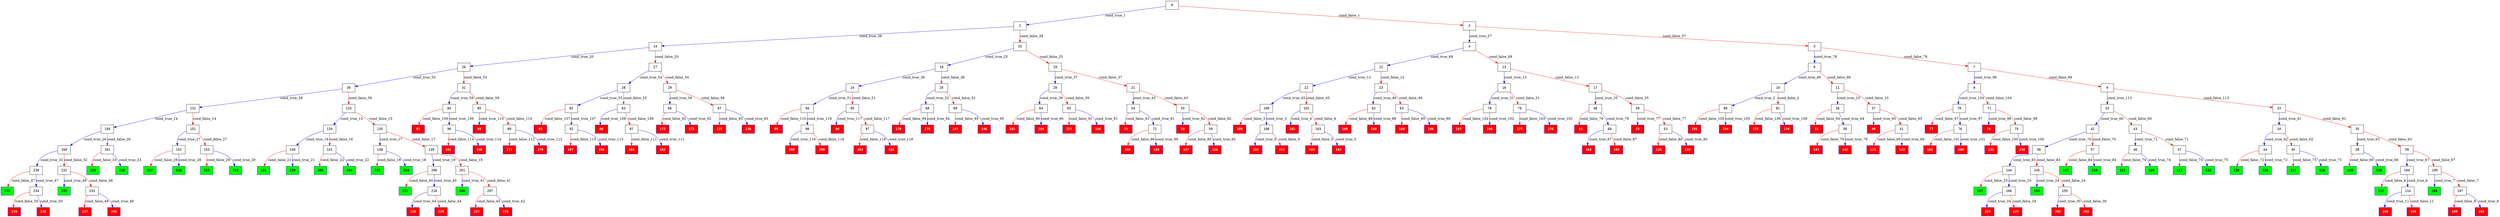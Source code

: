 digraph ExecutionTree {
	node [color=black fontname=Courier height=.5 shape=record]
	235 [color=blue, fillcolor=green, style=filled, fontcolor=black, fontname="Courier-Bold"]
	232 [color=blue, fillcolor=green, style=filled, fontcolor=black, fontname="Courier-Bold"]
	221 [color=blue, fillcolor=green, style=filled, fontcolor=black, fontname="Courier-Bold"]
	220 [color=blue, fillcolor=green, style=filled, fontcolor=black, fontname="Courier-Bold"]
	219 [color=blue, fillcolor=green, style=filled, fontcolor=black, fontname="Courier-Bold"]
	218 [color=blue, fillcolor=green, style=filled, fontcolor=black, fontname="Courier-Bold"]
	217 [color=blue, fillcolor=green, style=filled, fontcolor=black, fontname="Courier-Bold"]
	216 [color=blue, fillcolor=green, style=filled, fontcolor=black, fontname="Courier-Bold"]
	215 [color=blue, fillcolor=green, style=filled, fontcolor=black, fontname="Courier-Bold"]
	214 [color=blue, fillcolor=green, style=filled, fontcolor=black, fontname="Courier-Bold"]
	213 [color=blue, fillcolor=green, style=filled, fontcolor=black, fontname="Courier-Bold"]
	212 [color=blue, fillcolor=green, style=filled, fontcolor=black, fontname="Courier-Bold"]
	211 [color=blue, fillcolor=green, style=filled, fontcolor=black, fontname="Courier-Bold"]
	206 [color=blue, fillcolor=green, style=filled, fontcolor=black, fontname="Courier-Bold"]
	205 [color=blue, fillcolor=green, style=filled, fontcolor=black, fontname="Courier-Bold"]
	204 [color=blue, fillcolor=green, style=filled, fontcolor=black, fontname="Courier-Bold"]
	167 [color=blue, fillcolor=green, style=filled, fontcolor=black, fontname="Courier-Bold"]
	154 [color=blue, fillcolor=green, style=filled, fontcolor=black, fontname="Courier-Bold"]
	129 [color=blue, fillcolor=green, style=filled, fontcolor=black, fontname="Courier-Bold"]
	128 [color=blue, fillcolor=green, style=filled, fontcolor=black, fontname="Courier-Bold"]
	121 [color=blue, fillcolor=green, style=filled, fontcolor=black, fontname="Courier-Bold"]
	120 [color=blue, fillcolor=green, style=filled, fontcolor=black, fontname="Courier-Bold"]
	119 [color=blue, fillcolor=green, style=filled, fontcolor=black, fontname="Courier-Bold"]
	118 [color=blue, fillcolor=green, style=filled, fontcolor=black, fontname="Courier-Bold"]
	117 [color=blue, fillcolor=green, style=filled, fontcolor=black, fontname="Courier-Bold"]
	116 [color=blue, fillcolor=green, style=filled, fontcolor=black, fontname="Courier-Bold"]
	115 [color=blue, fillcolor=green, style=filled, fontcolor=black, fontname="Courier-Bold"]
	113 [color=blue, fillcolor=green, style=filled, fontcolor=black, fontname="Courier-Bold"]
	112 [color=blue, fillcolor=green, style=filled, fontcolor=black, fontname="Courier-Bold"]
	111 [color=blue, fillcolor=green, style=filled, fontcolor=black, fontname="Courier-Bold"]
	110 [color=blue, fillcolor=green, style=filled, fontcolor=black, fontname="Courier-Bold"]
	106 [color=blue, fillcolor=green, style=filled, fontcolor=black, fontname="Courier-Bold"]
	197 [color=blue, fillcolor=red, style=filled, fontcolor=white, fontname="Courier-Bold"]
	195 [color=blue, fillcolor=red, style=filled, fontcolor=white, fontname="Courier-Bold"]
	193 [color=blue, fillcolor=red, style=filled, fontcolor=white, fontname="Courier-Bold"]
	191 [color=blue, fillcolor=red, style=filled, fontcolor=white, fontname="Courier-Bold"]
	189 [color=blue, fillcolor=red, style=filled, fontcolor=white, fontname="Courier-Bold"]
	187 [color=blue, fillcolor=red, style=filled, fontcolor=white, fontname="Courier-Bold"]
	185 [color=blue, fillcolor=red, style=filled, fontcolor=white, fontname="Courier-Bold"]
	183 [color=blue, fillcolor=red, style=filled, fontcolor=white, fontname="Courier-Bold"]
	181 [color=blue, fillcolor=red, style=filled, fontcolor=white, fontname="Courier-Bold"]
	179 [color=blue, fillcolor=red, style=filled, fontcolor=white, fontname="Courier-Bold"]
	164 [color=blue, fillcolor=red, style=filled, fontcolor=white, fontname="Courier-Bold"]
	177 [color=blue, fillcolor=red, style=filled, fontcolor=white, fontname="Courier-Bold"]
	175 [color=blue, fillcolor=red, style=filled, fontcolor=white, fontname="Courier-Bold"]
	173 [color=blue, fillcolor=red, style=filled, fontcolor=white, fontname="Courier-Bold"]
	171 [color=blue, fillcolor=red, style=filled, fontcolor=white, fontname="Courier-Bold"]
	169 [color=blue, fillcolor=red, style=filled, fontcolor=white, fontname="Courier-Bold"]
	165 [color=blue, fillcolor=red, style=filled, fontcolor=white, fontname="Courier-Bold"]
	163 [color=blue, fillcolor=red, style=filled, fontcolor=white, fontname="Courier-Bold"]
	159 [color=blue, fillcolor=red, style=filled, fontcolor=white, fontname="Courier-Bold"]
	208 [color=blue, fillcolor=red, style=filled, fontcolor=white, fontname="Courier-Bold"]
	157 [color=blue, fillcolor=red, style=filled, fontcolor=white, fontname="Courier-Bold"]
	202 [color=blue, fillcolor=red, style=filled, fontcolor=white, fontname="Courier-Bold"]
	149 [color=blue, fillcolor=red, style=filled, fontcolor=white, fontname="Courier-Bold"]
	147 [color=blue, fillcolor=red, style=filled, fontcolor=white, fontname="Courier-Bold"]
	143 [color=blue, fillcolor=red, style=filled, fontcolor=white, fontname="Courier-Bold"]
	228 [color=blue, fillcolor=red, style=filled, fontcolor=white, fontname="Courier-Bold"]
	186 [color=blue, fillcolor=red, style=filled, fontcolor=white, fontname="Courier-Bold"]
	137 [color=blue, fillcolor=red, style=filled, fontcolor=white, fontname="Courier-Bold"]
	131 [color=blue, fillcolor=red, style=filled, fontcolor=white, fontname="Courier-Bold"]
	127 [color=blue, fillcolor=red, style=filled, fontcolor=white, fontname="Courier-Bold"]
	125 [color=blue, fillcolor=red, style=filled, fontcolor=white, fontname="Courier-Bold"]
	123 [color=blue, fillcolor=red, style=filled, fontcolor=white, fontname="Courier-Bold"]
	142 [color=blue, fillcolor=red, style=filled, fontcolor=white, fontname="Courier-Bold"]
	109 [color=blue, fillcolor=red, style=filled, fontcolor=white, fontname="Courier-Bold"]
	188 [color=blue, fillcolor=red, style=filled, fontcolor=white, fontname="Courier-Bold"]
	192 [color=blue, fillcolor=red, style=filled, fontcolor=white, fontname="Courier-Bold"]
	102 [color=blue, fillcolor=red, style=filled, fontcolor=white, fontname="Courier-Bold"]
	99 [color=blue, fillcolor=red, style=filled, fontcolor=white, fontname="Courier-Bold"]
	224 [color=blue, fillcolor=red, style=filled, fontcolor=white, fontname="Courier-Bold"]
	182 [color=blue, fillcolor=red, style=filled, fontcolor=white, fontname="Courier-Bold"]
	96 [color=blue, fillcolor=red, style=filled, fontcolor=white, fontname="Courier-Bold"]
	93 [color=blue, fillcolor=red, style=filled, fontcolor=white, fontname="Courier-Bold"]
	91 [color=blue, fillcolor=red, style=filled, fontcolor=white, fontname="Courier-Bold"]
	170 [color=blue, fillcolor=red, style=filled, fontcolor=white, fontname="Courier-Bold"]
	162 [color=blue, fillcolor=red, style=filled, fontcolor=white, fontname="Courier-Bold"]
	88 [color=blue, fillcolor=red, style=filled, fontcolor=white, fontname="Courier-Bold"]
	86 [color=blue, fillcolor=red, style=filled, fontcolor=white, fontname="Courier-Bold"]
	174 [color=blue, fillcolor=red, style=filled, fontcolor=white, fontname="Courier-Bold"]
	176 [color=blue, fillcolor=red, style=filled, fontcolor=white, fontname="Courier-Bold"]
	180 [color=blue, fillcolor=red, style=filled, fontcolor=white, fontname="Courier-Bold"]
	77 [color=blue, fillcolor=red, style=filled, fontcolor=white, fontname="Courier-Bold"]
	130 [color=blue, fillcolor=red, style=filled, fontcolor=white, fontname="Courier-Bold"]
	73 [color=blue, fillcolor=red, style=filled, fontcolor=white, fontname="Courier-Bold"]
	74 [color=blue, fillcolor=red, style=filled, fontcolor=white, fontname="Courier-Bold"]
	146 [color=blue, fillcolor=red, style=filled, fontcolor=white, fontname="Courier-Bold"]
	136 [color=blue, fillcolor=red, style=filled, fontcolor=white, fontname="Courier-Bold"]
	156 [color=blue, fillcolor=red, style=filled, fontcolor=white, fontname="Courier-Bold"]
	148 [color=blue, fillcolor=red, style=filled, fontcolor=white, fontname="Courier-Bold"]
	61 [color=blue, fillcolor=red, style=filled, fontcolor=white, fontname="Courier-Bold"]
	126 [color=blue, fillcolor=red, style=filled, fontcolor=white, fontname="Courier-Bold"]
	194 [color=blue, fillcolor=red, style=filled, fontcolor=white, fontname="Courier-Bold"]
	58 [color=blue, fillcolor=red, style=filled, fontcolor=white, fontname="Courier-Bold"]
	124 [color=blue, fillcolor=red, style=filled, fontcolor=white, fontname="Courier-Bold"]
	51 [color=blue, fillcolor=red, style=filled, fontcolor=white, fontname="Courier-Bold"]
	52 [color=blue, fillcolor=red, style=filled, fontcolor=white, fontname="Courier-Bold"]
	122 [color=blue, fillcolor=red, style=filled, fontcolor=white, fontname="Courier-Bold"]
	198 [color=blue, fillcolor=red, style=filled, fontcolor=white, fontname="Courier-Bold"]
	222 [color=blue, fillcolor=red, style=filled, fontcolor=white, fontname="Courier-Bold"]
	40 [color=blue, fillcolor=red, style=filled, fontcolor=white, fontname="Courier-Bold"]
	190 [color=blue, fillcolor=red, style=filled, fontcolor=white, fontname="Courier-Bold"]
	172 [color=blue, fillcolor=red, style=filled, fontcolor=white, fontname="Courier-Bold"]
	196 [color=blue, fillcolor=red, style=filled, fontcolor=white, fontname="Courier-Bold"]
	178 [color=blue, fillcolor=red, style=filled, fontcolor=white, fontname="Courier-Bold"]
	239 [color=blue, fillcolor=red, style=filled, fontcolor=white, fontname="Courier-Bold"]
	168 [color=blue, fillcolor=red, style=filled, fontcolor=white, fontname="Courier-Bold"]
	237 [color=blue, fillcolor=red, style=filled, fontcolor=white, fontname="Courier-Bold"]
	236 [color=blue, fillcolor=red, style=filled, fontcolor=white, fontname="Courier-Bold"]
	229 [color=blue, fillcolor=red, style=filled, fontcolor=white, fontname="Courier-Bold"]
	227 [color=blue, fillcolor=red, style=filled, fontcolor=white, fontname="Courier-Bold"]
	225 [color=blue, fillcolor=red, style=filled, fontcolor=white, fontname="Courier-Bold"]
	223 [color=blue, fillcolor=red, style=filled, fontcolor=white, fontname="Courier-Bold"]
	158 [color=blue, fillcolor=red, style=filled, fontcolor=white, fontname="Courier-Bold"]
	209 [color=blue, fillcolor=red, style=filled, fontcolor=white, fontname="Courier-Bold"]
	226 [color=blue, fillcolor=red, style=filled, fontcolor=white, fontname="Courier-Bold"]
	203 [color=blue, fillcolor=red, style=filled, fontcolor=white, fontname="Courier-Bold"]
	199 [color=blue, fillcolor=red, style=filled, fontcolor=white, fontname="Courier-Bold"]
	184 [color=blue, fillcolor=red, style=filled, fontcolor=white, fontname="Courier-Bold"]
	238 [color=blue, fillcolor=red, style=filled, fontcolor=white, fontname="Courier-Bold"]
	0 -> 2 [label=cond_true_1 color=blue]
	0 -> 3 [label=cond_false_1 color=red]
	2 -> 14 [label=cond_true_38 color=blue]
	2 -> 15 [label=cond_false_38 color=red]
	3 -> 4 [label=cond_true_57 color=blue]
	3 -> 5 [label=cond_false_57 color=red]
	10 -> 80 [label=cond_true_2 color=blue]
	10 -> 81 [label=cond_false_2 color=red]
	80 -> 194 [label=cond_true_105 color=blue]
	80 -> 195 [label=cond_false_105 color=red]
	81 -> 174 [label=cond_true_106 color=blue]
	81 -> 175 [label=cond_false_106 color=red]
	100 -> 108 [label=cond_true_3 color=blue]
	100 -> 109 [label=cond_false_3 color=red]
	108 -> 222 [label=cond_true_9 color=blue]
	108 -> 223 [label=cond_false_9 color=red]
	101 -> 102 [label=cond_true_4 color=blue]
	101 -> 103 [label=cond_false_4 color=red]
	103 -> 192 [label=cond_true_5 color=blue]
	103 -> 193 [label=cond_false_5 color=red]
	104 -> 114 [label=cond_true_6 color=blue]
	104 -> 115 [label=cond_false_6 color=red]
	114 -> 198 [label=cond_true_11 color=blue]
	114 -> 199 [label=cond_false_11 color=red]
	105 -> 106 [label=cond_true_7 color=blue]
	105 -> 107 [label=cond_false_7 color=red]
	107 -> 188 [label=cond_true_8 color=blue]
	107 -> 189 [label=cond_false_8 color=red]
	11 -> 36 [label=cond_true_10 color=blue]
	11 -> 37 [label=cond_false_10 color=red]
	36 -> 50 [label=cond_true_64 color=blue]
	36 -> 51 [label=cond_false_64 color=red]
	37 -> 40 [label=cond_true_65 color=blue]
	37 -> 41 [label=cond_false_65 color=red]
	12 -> 22 [label=cond_true_12 color=blue]
	12 -> 23 [label=cond_false_12 color=red]
	22 -> 100 [label=cond_true_45 color=blue]
	22 -> 101 [label=cond_false_45 color=red]
	23 -> 62 [label=cond_true_46 color=blue]
	23 -> 63 [label=cond_false_46 color=red]
	13 -> 16 [label=cond_true_13 color=blue]
	13 -> 17 [label=cond_false_13 color=red]
	16 -> 78 [label=cond_true_31 color=blue]
	16 -> 79 [label=cond_false_31 color=red]
	17 -> 48 [label=cond_true_35 color=blue]
	17 -> 49 [label=cond_false_35 color=red]
	132 -> 150 [label=cond_true_14 color=blue]
	132 -> 151 [label=cond_false_14 color=red]
	150 -> 160 [label=cond_true_26 color=blue]
	150 -> 161 [label=cond_false_26 color=red]
	151 -> 152 [label=cond_true_27 color=blue]
	151 -> 153 [label=cond_false_27 color=red]
	133 -> 134 [label=cond_true_15 color=blue]
	133 -> 135 [label=cond_false_15 color=red]
	134 -> 140 [label=cond_true_16 color=blue]
	134 -> 141 [label=cond_false_16 color=red]
	135 -> 138 [label=cond_true_17 color=blue]
	135 -> 139 [label=cond_false_17 color=red]
	140 -> 220 [label=cond_true_21 color=blue]
	140 -> 221 [label=cond_false_21 color=red]
	141 -> 204 [label=cond_true_22 color=blue]
	141 -> 205 [label=cond_false_22 color=red]
	138 -> 214 [label=cond_true_18 color=blue]
	138 -> 215 [label=cond_false_18 color=red]
	139 -> 200 [label=cond_true_19 color=blue]
	139 -> 201 [label=cond_false_19 color=red]
	200 -> 210 [label=cond_true_40 color=blue]
	200 -> 211 [label=cond_false_40 color=red]
	201 -> 206 [label=cond_true_41 color=blue]
	201 -> 207 [label=cond_false_41 color=red]
	14 -> 26 [label=cond_true_20 color=blue]
	14 -> 27 [label=cond_false_20 color=red]
	26 -> 30 [label=cond_true_53 color=blue]
	26 -> 31 [label=cond_false_53 color=red]
	27 -> 28 [label=cond_true_54 color=blue]
	27 -> 29 [label=cond_false_54 color=red]
	144 -> 166 [label=cond_true_23 color=blue]
	144 -> 167 [label=cond_false_23 color=red]
	166 -> 224 [label=cond_true_34 color=blue]
	166 -> 225 [label=cond_false_34 color=red]
	145 -> 154 [label=cond_true_24 color=blue]
	145 -> 155 [label=cond_false_24 color=red]
	155 -> 202 [label=cond_true_30 color=blue]
	155 -> 203 [label=cond_false_30 color=red]
	15 -> 18 [label=cond_true_25 color=blue]
	15 -> 19 [label=cond_false_25 color=red]
	18 -> 24 [label=cond_true_36 color=blue]
	18 -> 25 [label=cond_false_36 color=red]
	19 -> 20 [label=cond_true_37 color=blue]
	19 -> 21 [label=cond_false_37 color=red]
	160 -> 230 [label=cond_true_32 color=blue]
	160 -> 231 [label=cond_false_32 color=red]
	161 -> 218 [label=cond_true_33 color=blue]
	161 -> 219 [label=cond_false_33 color=red]
	152 -> 216 [label=cond_true_28 color=blue]
	152 -> 217 [label=cond_false_28 color=red]
	153 -> 212 [label=cond_true_29 color=blue]
	153 -> 213 [label=cond_false_29 color=red]
	78 -> 186 [label=cond_true_102 color=blue]
	78 -> 187 [label=cond_false_102 color=red]
	79 -> 176 [label=cond_true_103 color=blue]
	79 -> 177 [label=cond_false_103 color=red]
	230 -> 234 [label=cond_true_47 color=blue]
	230 -> 235 [label=cond_false_47 color=red]
	231 -> 232 [label=cond_true_48 color=blue]
	231 -> 233 [label=cond_false_48 color=red]
	48 -> 60 [label=cond_true_76 color=blue]
	48 -> 61 [label=cond_false_76 color=red]
	49 -> 52 [label=cond_true_77 color=blue]
	49 -> 53 [label=cond_false_77 color=red]
	24 -> 94 [label=cond_true_51 color=blue]
	24 -> 95 [label=cond_false_51 color=red]
	25 -> 68 [label=cond_true_52 color=blue]
	25 -> 69 [label=cond_false_52 color=red]
	20 -> 64 [label=cond_true_39 color=blue]
	20 -> 65 [label=cond_false_39 color=red]
	21 -> 54 [label=cond_true_43 color=blue]
	21 -> 55 [label=cond_false_43 color=red]
	64 -> 184 [label=cond_true_90 color=blue]
	64 -> 185 [label=cond_false_90 color=red]
	65 -> 156 [label=cond_true_91 color=blue]
	65 -> 157 [label=cond_false_91 color=red]
	210 -> 228 [label=cond_true_44 color=blue]
	210 -> 229 [label=cond_false_44 color=red]
	207 -> 226 [label=cond_true_42 color=blue]
	207 -> 227 [label=cond_false_42 color=red]
	54 -> 72 [label=cond_true_81 color=blue]
	54 -> 73 [label=cond_false_81 color=red]
	55 -> 58 [label=cond_true_82 color=blue]
	55 -> 59 [label=cond_false_82 color=red]
	62 -> 168 [label=cond_true_88 color=blue]
	62 -> 169 [label=cond_false_88 color=red]
	63 -> 148 [label=cond_true_89 color=blue]
	63 -> 149 [label=cond_false_89 color=red]
	234 -> 238 [label=cond_true_50 color=blue]
	234 -> 239 [label=cond_false_50 color=red]
	233 -> 236 [label=cond_true_49 color=blue]
	233 -> 237 [label=cond_false_49 color=red]
	94 -> 98 [label=cond_true_116 color=blue]
	94 -> 99 [label=cond_false_116 color=red]
	95 -> 96 [label=cond_true_117 color=blue]
	95 -> 97 [label=cond_false_117 color=red]
	68 -> 178 [label=cond_true_94 color=blue]
	68 -> 179 [label=cond_false_94 color=red]
	69 -> 146 [label=cond_true_95 color=blue]
	69 -> 147 [label=cond_false_95 color=red]
	30 -> 132 [label=cond_true_58 color=blue]
	30 -> 133 [label=cond_false_58 color=red]
	31 -> 84 [label=cond_true_59 color=blue]
	31 -> 85 [label=cond_false_59 color=red]
	28 -> 82 [label=cond_true_55 color=blue]
	28 -> 83 [label=cond_false_55 color=red]
	29 -> 66 [label=cond_true_56 color=blue]
	29 -> 67 [label=cond_false_56 color=red]
	82 -> 92 [label=cond_true_107 color=blue]
	82 -> 93 [label=cond_false_107 color=red]
	83 -> 86 [label=cond_true_108 color=blue]
	83 -> 87 [label=cond_false_108 color=red]
	66 -> 172 [label=cond_true_92 color=blue]
	66 -> 173 [label=cond_false_92 color=red]
	67 -> 136 [label=cond_true_93 color=blue]
	67 -> 137 [label=cond_false_93 color=red]
	4 -> 12 [label=cond_true_68 color=blue]
	4 -> 13 [label=cond_false_68 color=red]
	5 -> 6 [label=cond_true_78 color=blue]
	5 -> 7 [label=cond_false_78 color=red]
	84 -> 90 [label=cond_true_109 color=blue]
	84 -> 91 [label=cond_false_109 color=red]
	85 -> 88 [label=cond_true_110 color=blue]
	85 -> 89 [label=cond_false_110 color=red]
	32 -> 42 [label=cond_true_60 color=blue]
	32 -> 43 [label=cond_false_60 color=red]
	42 -> 56 [label=cond_true_70 color=blue]
	42 -> 57 [label=cond_false_70 color=red]
	43 -> 46 [label=cond_true_71 color=blue]
	43 -> 47 [label=cond_false_71 color=red]
	33 -> 34 [label=cond_true_61 color=blue]
	33 -> 35 [label=cond_false_61 color=red]
	34 -> 44 [label=cond_true_62 color=blue]
	34 -> 45 [label=cond_false_62 color=red]
	35 -> 38 [label=cond_true_63 color=blue]
	35 -> 39 [label=cond_false_63 color=red]
	44 -> 128 [label=cond_true_72 color=blue]
	44 -> 129 [label=cond_false_72 color=red]
	45 -> 110 [label=cond_true_73 color=blue]
	45 -> 111 [label=cond_false_73 color=red]
	38 -> 118 [label=cond_true_66 color=blue]
	38 -> 119 [label=cond_false_66 color=red]
	39 -> 104 [label=cond_true_67 color=blue]
	39 -> 105 [label=cond_false_67 color=red]
	50 -> 142 [label=cond_true_79 color=blue]
	50 -> 143 [label=cond_false_79 color=red]
	41 -> 122 [label=cond_true_69 color=blue]
	41 -> 123 [label=cond_false_69 color=red]
	56 -> 144 [label=cond_true_83 color=blue]
	56 -> 145 [label=cond_false_83 color=red]
	57 -> 116 [label=cond_true_84 color=blue]
	57 -> 117 [label=cond_false_84 color=red]
	46 -> 120 [label=cond_true_74 color=blue]
	46 -> 121 [label=cond_false_74 color=red]
	47 -> 112 [label=cond_true_75 color=blue]
	47 -> 113 [label=cond_false_75 color=red]
	60 -> 164 [label=cond_true_87 color=blue]
	60 -> 165 [label=cond_false_87 color=red]
	53 -> 124 [label=cond_true_80 color=blue]
	53 -> 125 [label=cond_false_80 color=red]
	6 -> 10 [label=cond_true_86 color=blue]
	6 -> 11 [label=cond_false_86 color=red]
	7 -> 8 [label=cond_true_96 color=blue]
	7 -> 9 [label=cond_false_96 color=red]
	72 -> 158 [label=cond_true_99 color=blue]
	72 -> 159 [label=cond_false_99 color=red]
	59 -> 126 [label=cond_true_85 color=blue]
	59 -> 127 [label=cond_false_85 color=red]
	8 -> 70 [label=cond_true_104 color=blue]
	8 -> 71 [label=cond_false_104 color=red]
	9 -> 32 [label=cond_true_113 color=blue]
	9 -> 33 [label=cond_false_113 color=red]
	70 -> 76 [label=cond_true_97 color=blue]
	70 -> 77 [label=cond_false_97 color=red]
	76 -> 180 [label=cond_true_101 color=blue]
	76 -> 181 [label=cond_false_101 color=red]
	71 -> 74 [label=cond_true_98 color=blue]
	71 -> 75 [label=cond_false_98 color=red]
	75 -> 130 [label=cond_true_100 color=blue]
	75 -> 131 [label=cond_false_100 color=red]
	92 -> 196 [label=cond_true_115 color=blue]
	92 -> 197 [label=cond_false_115 color=red]
	87 -> 162 [label=cond_true_111 color=blue]
	87 -> 163 [label=cond_false_111 color=red]
	90 -> 190 [label=cond_true_114 color=blue]
	90 -> 191 [label=cond_false_114 color=red]
	89 -> 170 [label=cond_true_112 color=blue]
	89 -> 171 [label=cond_false_112 color=red]
	98 -> 208 [label=cond_true_119 color=blue]
	98 -> 209 [label=cond_false_119 color=red]
	97 -> 182 [label=cond_true_118 color=blue]
	97 -> 183 [label=cond_false_118 color=red]
}
